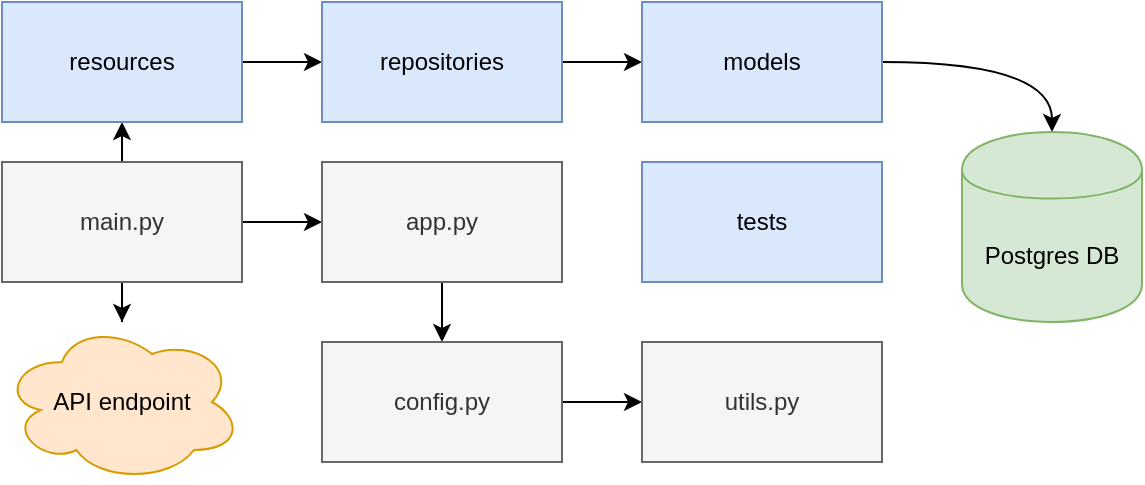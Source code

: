 <mxfile version="13.0.3" type="device"><diagram id="4gCpy3mRFfbvzBowywSV" name="Page-1"><mxGraphModel dx="1106" dy="808" grid="1" gridSize="10" guides="1" tooltips="1" connect="1" arrows="1" fold="1" page="1" pageScale="1" pageWidth="827" pageHeight="1169" math="0" shadow="0"><root><mxCell id="0"/><mxCell id="1" parent="0"/><mxCell id="diWfymfl1aB_wNR9yOSt-24" style="edgeStyle=orthogonalEdgeStyle;rounded=0;orthogonalLoop=1;jettySize=auto;html=1;exitX=0.5;exitY=0;exitDx=0;exitDy=0;entryX=0.5;entryY=1;entryDx=0;entryDy=0;" edge="1" parent="1" source="diWfymfl1aB_wNR9yOSt-4" target="diWfymfl1aB_wNR9yOSt-12"><mxGeometry relative="1" as="geometry"/></mxCell><mxCell id="diWfymfl1aB_wNR9yOSt-27" style="edgeStyle=orthogonalEdgeStyle;rounded=0;orthogonalLoop=1;jettySize=auto;html=1;entryX=0;entryY=0.5;entryDx=0;entryDy=0;" edge="1" parent="1" source="diWfymfl1aB_wNR9yOSt-4" target="diWfymfl1aB_wNR9yOSt-5"><mxGeometry relative="1" as="geometry"/></mxCell><mxCell id="diWfymfl1aB_wNR9yOSt-33" value="" style="edgeStyle=orthogonalEdgeStyle;rounded=0;orthogonalLoop=1;jettySize=auto;html=1;" edge="1" parent="1" source="diWfymfl1aB_wNR9yOSt-4" target="diWfymfl1aB_wNR9yOSt-23"><mxGeometry relative="1" as="geometry"/></mxCell><mxCell id="diWfymfl1aB_wNR9yOSt-4" value="main.py" style="rounded=0;whiteSpace=wrap;html=1;fillColor=#f5f5f5;strokeColor=#666666;fontColor=#333333;" vertex="1" parent="1"><mxGeometry x="40" y="120" width="120" height="60" as="geometry"/></mxCell><mxCell id="diWfymfl1aB_wNR9yOSt-28" style="edgeStyle=orthogonalEdgeStyle;rounded=0;orthogonalLoop=1;jettySize=auto;html=1;exitX=0.5;exitY=1;exitDx=0;exitDy=0;entryX=0.5;entryY=0;entryDx=0;entryDy=0;" edge="1" parent="1" source="diWfymfl1aB_wNR9yOSt-5" target="diWfymfl1aB_wNR9yOSt-8"><mxGeometry relative="1" as="geometry"/></mxCell><mxCell id="diWfymfl1aB_wNR9yOSt-5" value="app.py" style="rounded=0;whiteSpace=wrap;html=1;fillColor=#f5f5f5;strokeColor=#666666;fontColor=#333333;" vertex="1" parent="1"><mxGeometry x="200" y="120" width="120" height="60" as="geometry"/></mxCell><mxCell id="diWfymfl1aB_wNR9yOSt-32" value="" style="edgeStyle=orthogonalEdgeStyle;rounded=0;orthogonalLoop=1;jettySize=auto;html=1;" edge="1" parent="1" source="diWfymfl1aB_wNR9yOSt-8" target="diWfymfl1aB_wNR9yOSt-30"><mxGeometry relative="1" as="geometry"/></mxCell><mxCell id="diWfymfl1aB_wNR9yOSt-8" value="config.py" style="rounded=0;whiteSpace=wrap;html=1;fillColor=#f5f5f5;strokeColor=#666666;fontColor=#333333;" vertex="1" parent="1"><mxGeometry x="200" y="210" width="120" height="60" as="geometry"/></mxCell><mxCell id="diWfymfl1aB_wNR9yOSt-25" style="edgeStyle=orthogonalEdgeStyle;rounded=0;orthogonalLoop=1;jettySize=auto;html=1;entryX=0;entryY=0.5;entryDx=0;entryDy=0;" edge="1" parent="1" source="diWfymfl1aB_wNR9yOSt-12" target="diWfymfl1aB_wNR9yOSt-14"><mxGeometry relative="1" as="geometry"/></mxCell><mxCell id="diWfymfl1aB_wNR9yOSt-12" value="resources" style="rounded=0;whiteSpace=wrap;html=1;fillColor=#dae8fc;strokeColor=#6c8ebf;" vertex="1" parent="1"><mxGeometry x="40" y="40" width="120" height="60" as="geometry"/></mxCell><mxCell id="diWfymfl1aB_wNR9yOSt-26" style="edgeStyle=orthogonalEdgeStyle;rounded=0;orthogonalLoop=1;jettySize=auto;html=1;entryX=0;entryY=0.5;entryDx=0;entryDy=0;" edge="1" parent="1" source="diWfymfl1aB_wNR9yOSt-14" target="diWfymfl1aB_wNR9yOSt-15"><mxGeometry relative="1" as="geometry"/></mxCell><mxCell id="diWfymfl1aB_wNR9yOSt-14" value="repositories" style="rounded=0;whiteSpace=wrap;html=1;fillColor=#dae8fc;strokeColor=#6c8ebf;" vertex="1" parent="1"><mxGeometry x="200" y="40" width="120" height="60" as="geometry"/></mxCell><mxCell id="diWfymfl1aB_wNR9yOSt-38" style="edgeStyle=orthogonalEdgeStyle;rounded=0;orthogonalLoop=1;jettySize=auto;html=1;entryX=0.5;entryY=0;entryDx=0;entryDy=0;curved=1;" edge="1" parent="1" source="diWfymfl1aB_wNR9yOSt-15" target="diWfymfl1aB_wNR9yOSt-20"><mxGeometry relative="1" as="geometry"/></mxCell><mxCell id="diWfymfl1aB_wNR9yOSt-15" value="models" style="rounded=0;whiteSpace=wrap;html=1;fillColor=#dae8fc;strokeColor=#6c8ebf;" vertex="1" parent="1"><mxGeometry x="360" y="40" width="120" height="60" as="geometry"/></mxCell><mxCell id="diWfymfl1aB_wNR9yOSt-20" value="Postgres DB" style="shape=cylinder;whiteSpace=wrap;html=1;boundedLbl=1;backgroundOutline=1;fillColor=#d5e8d4;strokeColor=#82b366;" vertex="1" parent="1"><mxGeometry x="520" y="105" width="90" height="95" as="geometry"/></mxCell><mxCell id="diWfymfl1aB_wNR9yOSt-22" value="tests" style="rounded=0;whiteSpace=wrap;html=1;fillColor=#dae8fc;strokeColor=#6c8ebf;" vertex="1" parent="1"><mxGeometry x="360" y="120" width="120" height="60" as="geometry"/></mxCell><mxCell id="diWfymfl1aB_wNR9yOSt-23" value="API endpoint" style="ellipse;shape=cloud;whiteSpace=wrap;html=1;fillColor=#ffe6cc;strokeColor=#d79b00;" vertex="1" parent="1"><mxGeometry x="40" y="200" width="120" height="80" as="geometry"/></mxCell><mxCell id="diWfymfl1aB_wNR9yOSt-30" value="utils.py" style="rounded=0;whiteSpace=wrap;html=1;fillColor=#f5f5f5;strokeColor=#666666;fontColor=#333333;" vertex="1" parent="1"><mxGeometry x="360" y="210" width="120" height="60" as="geometry"/></mxCell></root></mxGraphModel></diagram></mxfile>